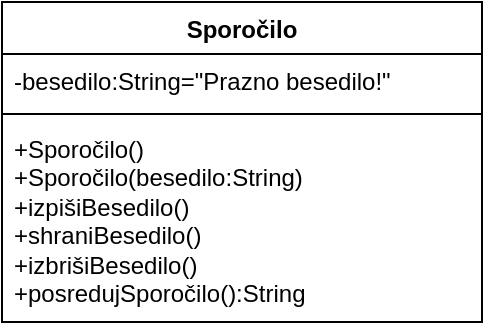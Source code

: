 <mxfile version="22.1.16" type="github">
  <diagram name="Page-1" id="e7e014a7-5840-1c2e-5031-d8a46d1fe8dd">
    <mxGraphModel dx="1558" dy="1234" grid="1" gridSize="10" guides="1" tooltips="1" connect="1" arrows="1" fold="1" page="1" pageScale="1" pageWidth="827" pageHeight="1169" background="none" math="0" shadow="0">
      <root>
        <mxCell id="0" />
        <mxCell id="1" parent="0" />
        <mxCell id="2Ut5ocH-LsbYLZYQ9y6n-55" value="Sporočilo" style="swimlane;fontStyle=1;align=center;verticalAlign=top;childLayout=stackLayout;horizontal=1;startSize=26;horizontalStack=0;resizeParent=1;resizeParentMax=0;resizeLast=0;collapsible=1;marginBottom=0;whiteSpace=wrap;html=1;" parent="1" vertex="1">
          <mxGeometry x="80" y="80" width="240" height="160" as="geometry" />
        </mxCell>
        <mxCell id="2Ut5ocH-LsbYLZYQ9y6n-56" value="-besedilo:String=&quot;Prazno besedilo!&quot;" style="text;strokeColor=none;fillColor=none;align=left;verticalAlign=top;spacingLeft=4;spacingRight=4;overflow=hidden;rotatable=0;points=[[0,0.5],[1,0.5]];portConstraint=eastwest;whiteSpace=wrap;html=1;" parent="2Ut5ocH-LsbYLZYQ9y6n-55" vertex="1">
          <mxGeometry y="26" width="240" height="26" as="geometry" />
        </mxCell>
        <mxCell id="2Ut5ocH-LsbYLZYQ9y6n-57" value="" style="line;strokeWidth=1;fillColor=none;align=left;verticalAlign=middle;spacingTop=-1;spacingLeft=3;spacingRight=3;rotatable=0;labelPosition=right;points=[];portConstraint=eastwest;strokeColor=inherit;" parent="2Ut5ocH-LsbYLZYQ9y6n-55" vertex="1">
          <mxGeometry y="52" width="240" height="8" as="geometry" />
        </mxCell>
        <mxCell id="2Ut5ocH-LsbYLZYQ9y6n-58" value="+Sporočilo()&lt;br&gt;+Sporočilo(besedilo:String)&lt;br&gt;+izpišiBesedilo()&lt;br&gt;+shraniBesedilo()&lt;br&gt;+izbrišiBesedilo()&lt;br&gt;+posredujSporočilo():String&lt;br&gt;&lt;span id=&quot;docs-internal-guid-d6e9b608-7fff-2b1b-9bd6-6f1874b1965f&quot;&gt;&lt;/span&gt;&lt;span id=&quot;docs-internal-guid-d6e9b608-7fff-2b1b-9bd6-6f1874b1965f&quot;&gt;&lt;/span&gt;&lt;span id=&quot;docs-internal-guid-d6e9b608-7fff-2b1b-9bd6-6f1874b1965f&quot;&gt;&lt;/span&gt;&lt;span id=&quot;docs-internal-guid-d6e9b608-7fff-2b1b-9bd6-6f1874b1965f&quot;&gt;&lt;/span&gt;&lt;span id=&quot;docs-internal-guid-d6e9b608-7fff-2b1b-9bd6-6f1874b1965f&quot;&gt;&lt;/span&gt;" style="text;strokeColor=none;fillColor=none;align=left;verticalAlign=top;spacingLeft=4;spacingRight=4;overflow=hidden;rotatable=0;points=[[0,0.5],[1,0.5]];portConstraint=eastwest;whiteSpace=wrap;html=1;" parent="2Ut5ocH-LsbYLZYQ9y6n-55" vertex="1">
          <mxGeometry y="60" width="240" height="100" as="geometry" />
        </mxCell>
      </root>
    </mxGraphModel>
  </diagram>
</mxfile>
